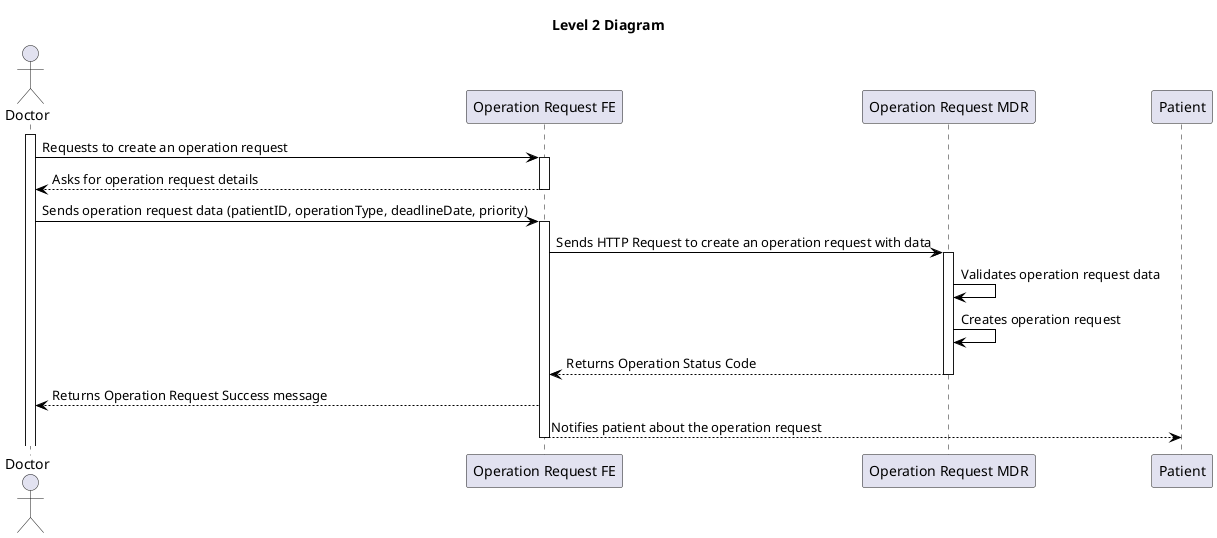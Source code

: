 @startuml level_2

title Level 2 Diagram

hide empty members

skinparam class {
    BackgroundColor<<valueObject>> #D6EAF8
    BackgroundColor<<root>> #FDEBD0
    BackgroundColor<<service>> #D1F2EB
    BackgroundColor #FEF9E7
    ArrowColor Black
}

skinparam package {
    BackgroundColor #EBF5FB
}

actor Doctor as D
participant "Operation Request FE" as FE
participant "Operation Request MDR" as MDR

activate D
D -> FE: Requests to create an operation request
activate FE
FE --> D: Asks for operation request details
deactivate FE
D -> FE: Sends operation request data (patientID, operationType, deadlineDate, priority)
activate FE
FE -> MDR: Sends HTTP Request to create an operation request with data
activate MDR
MDR -> MDR: Validates operation request data
MDR -> MDR: Creates operation request
MDR --> FE: Returns Operation Status Code
deactivate MDR
FE --> D: Returns Operation Request Success message
FE --> Patient: Notifies patient about the operation request
deactivate FE

@enduml